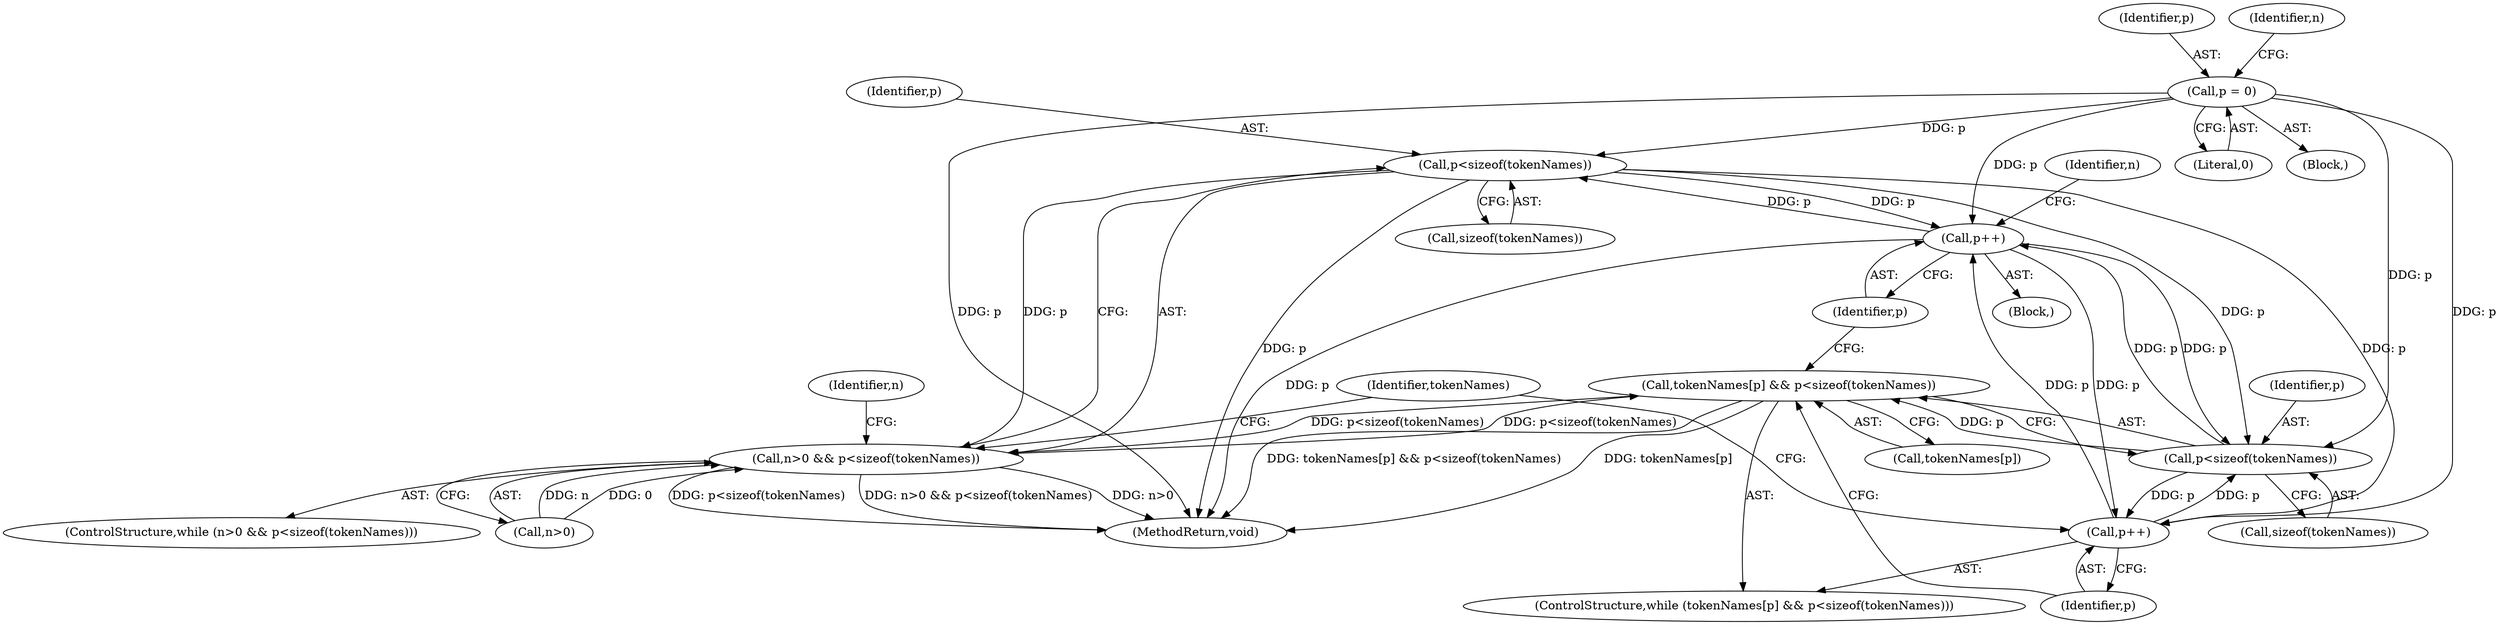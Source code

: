 digraph "0_Espruino_bed844f109b6c222816740555068de2e101e8018@API" {
"1000291" [label="(Call,p<sizeof(tokenNames))"];
"1000277" [label="(Call,p = 0)"];
"1000307" [label="(Call,p++)"];
"1000291" [label="(Call,p<sizeof(tokenNames))"];
"1000305" [label="(Call,p++)"];
"1000301" [label="(Call,p<sizeof(tokenNames))"];
"1000287" [label="(Call,n>0 && p<sizeof(tokenNames))"];
"1000297" [label="(Call,tokenNames[p] && p<sizeof(tokenNames))"];
"1000327" [label="(MethodReturn,void)"];
"1000292" [label="(Identifier,p)"];
"1000279" [label="(Literal,0)"];
"1000278" [label="(Identifier,p)"];
"1000307" [label="(Call,p++)"];
"1000287" [label="(Call,n>0 && p<sizeof(tokenNames))"];
"1000297" [label="(Call,tokenNames[p] && p<sizeof(tokenNames))"];
"1000291" [label="(Call,p<sizeof(tokenNames))"];
"1000301" [label="(Call,p<sizeof(tokenNames))"];
"1000303" [label="(Call,sizeof(tokenNames))"];
"1000277" [label="(Call,p = 0)"];
"1000295" [label="(Block,)"];
"1000286" [label="(ControlStructure,while (n>0 && p<sizeof(tokenNames)))"];
"1000305" [label="(Call,p++)"];
"1000308" [label="(Identifier,p)"];
"1000298" [label="(Call,tokenNames[p])"];
"1000299" [label="(Identifier,tokenNames)"];
"1000293" [label="(Call,sizeof(tokenNames))"];
"1000282" [label="(Identifier,n)"];
"1000306" [label="(Identifier,p)"];
"1000274" [label="(Block,)"];
"1000288" [label="(Call,n>0)"];
"1000313" [label="(Identifier,n)"];
"1000310" [label="(Identifier,n)"];
"1000302" [label="(Identifier,p)"];
"1000296" [label="(ControlStructure,while (tokenNames[p] && p<sizeof(tokenNames)))"];
"1000291" -> "1000287"  [label="AST: "];
"1000291" -> "1000293"  [label="CFG: "];
"1000292" -> "1000291"  [label="AST: "];
"1000293" -> "1000291"  [label="AST: "];
"1000287" -> "1000291"  [label="CFG: "];
"1000291" -> "1000327"  [label="DDG: p"];
"1000291" -> "1000287"  [label="DDG: p"];
"1000277" -> "1000291"  [label="DDG: p"];
"1000307" -> "1000291"  [label="DDG: p"];
"1000291" -> "1000301"  [label="DDG: p"];
"1000291" -> "1000305"  [label="DDG: p"];
"1000291" -> "1000307"  [label="DDG: p"];
"1000277" -> "1000274"  [label="AST: "];
"1000277" -> "1000279"  [label="CFG: "];
"1000278" -> "1000277"  [label="AST: "];
"1000279" -> "1000277"  [label="AST: "];
"1000282" -> "1000277"  [label="CFG: "];
"1000277" -> "1000327"  [label="DDG: p"];
"1000277" -> "1000301"  [label="DDG: p"];
"1000277" -> "1000305"  [label="DDG: p"];
"1000277" -> "1000307"  [label="DDG: p"];
"1000307" -> "1000295"  [label="AST: "];
"1000307" -> "1000308"  [label="CFG: "];
"1000308" -> "1000307"  [label="AST: "];
"1000310" -> "1000307"  [label="CFG: "];
"1000307" -> "1000327"  [label="DDG: p"];
"1000307" -> "1000301"  [label="DDG: p"];
"1000307" -> "1000305"  [label="DDG: p"];
"1000305" -> "1000307"  [label="DDG: p"];
"1000301" -> "1000307"  [label="DDG: p"];
"1000305" -> "1000296"  [label="AST: "];
"1000305" -> "1000306"  [label="CFG: "];
"1000306" -> "1000305"  [label="AST: "];
"1000299" -> "1000305"  [label="CFG: "];
"1000305" -> "1000301"  [label="DDG: p"];
"1000301" -> "1000305"  [label="DDG: p"];
"1000301" -> "1000297"  [label="AST: "];
"1000301" -> "1000303"  [label="CFG: "];
"1000302" -> "1000301"  [label="AST: "];
"1000303" -> "1000301"  [label="AST: "];
"1000297" -> "1000301"  [label="CFG: "];
"1000301" -> "1000297"  [label="DDG: p"];
"1000287" -> "1000286"  [label="AST: "];
"1000287" -> "1000288"  [label="CFG: "];
"1000288" -> "1000287"  [label="AST: "];
"1000299" -> "1000287"  [label="CFG: "];
"1000313" -> "1000287"  [label="CFG: "];
"1000287" -> "1000327"  [label="DDG: p<sizeof(tokenNames)"];
"1000287" -> "1000327"  [label="DDG: n>0 && p<sizeof(tokenNames)"];
"1000287" -> "1000327"  [label="DDG: n>0"];
"1000288" -> "1000287"  [label="DDG: n"];
"1000288" -> "1000287"  [label="DDG: 0"];
"1000297" -> "1000287"  [label="DDG: p<sizeof(tokenNames)"];
"1000287" -> "1000297"  [label="DDG: p<sizeof(tokenNames)"];
"1000297" -> "1000296"  [label="AST: "];
"1000297" -> "1000298"  [label="CFG: "];
"1000298" -> "1000297"  [label="AST: "];
"1000306" -> "1000297"  [label="CFG: "];
"1000308" -> "1000297"  [label="CFG: "];
"1000297" -> "1000327"  [label="DDG: tokenNames[p]"];
"1000297" -> "1000327"  [label="DDG: tokenNames[p] && p<sizeof(tokenNames)"];
}
